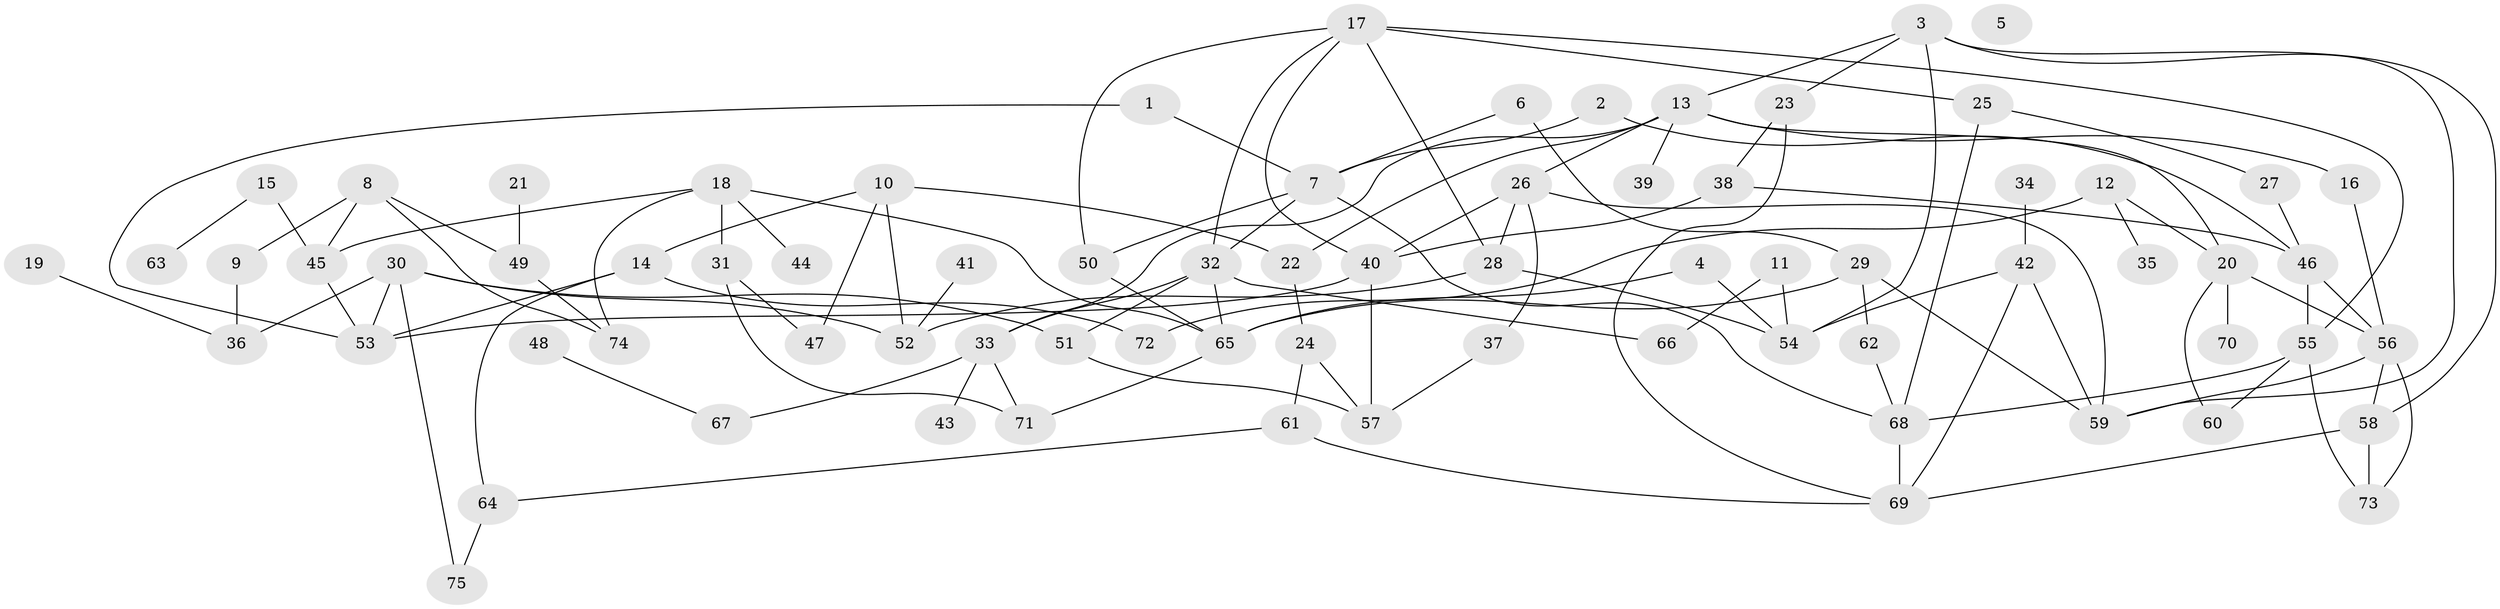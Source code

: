 // coarse degree distribution, {4: 0.19230769230769232, 5: 0.15384615384615385, 6: 0.09615384615384616, 3: 0.19230769230769232, 2: 0.15384615384615385, 1: 0.15384615384615385, 7: 0.019230769230769232, 8: 0.019230769230769232, 9: 0.019230769230769232}
// Generated by graph-tools (version 1.1) at 2025/35/03/04/25 23:35:51]
// undirected, 75 vertices, 120 edges
graph export_dot {
  node [color=gray90,style=filled];
  1;
  2;
  3;
  4;
  5;
  6;
  7;
  8;
  9;
  10;
  11;
  12;
  13;
  14;
  15;
  16;
  17;
  18;
  19;
  20;
  21;
  22;
  23;
  24;
  25;
  26;
  27;
  28;
  29;
  30;
  31;
  32;
  33;
  34;
  35;
  36;
  37;
  38;
  39;
  40;
  41;
  42;
  43;
  44;
  45;
  46;
  47;
  48;
  49;
  50;
  51;
  52;
  53;
  54;
  55;
  56;
  57;
  58;
  59;
  60;
  61;
  62;
  63;
  64;
  65;
  66;
  67;
  68;
  69;
  70;
  71;
  72;
  73;
  74;
  75;
  1 -- 7;
  1 -- 53;
  2 -- 7;
  2 -- 46;
  3 -- 13;
  3 -- 23;
  3 -- 54;
  3 -- 58;
  3 -- 59;
  4 -- 54;
  4 -- 65;
  6 -- 7;
  6 -- 29;
  7 -- 32;
  7 -- 50;
  7 -- 68;
  8 -- 9;
  8 -- 45;
  8 -- 49;
  8 -- 74;
  9 -- 36;
  10 -- 14;
  10 -- 22;
  10 -- 47;
  10 -- 52;
  11 -- 54;
  11 -- 66;
  12 -- 20;
  12 -- 35;
  12 -- 72;
  13 -- 16;
  13 -- 20;
  13 -- 22;
  13 -- 26;
  13 -- 33;
  13 -- 39;
  14 -- 53;
  14 -- 64;
  14 -- 72;
  15 -- 45;
  15 -- 63;
  16 -- 56;
  17 -- 25;
  17 -- 28;
  17 -- 32;
  17 -- 40;
  17 -- 50;
  17 -- 55;
  18 -- 31;
  18 -- 44;
  18 -- 45;
  18 -- 65;
  18 -- 74;
  19 -- 36;
  20 -- 56;
  20 -- 60;
  20 -- 70;
  21 -- 49;
  22 -- 24;
  23 -- 38;
  23 -- 69;
  24 -- 57;
  24 -- 61;
  25 -- 27;
  25 -- 68;
  26 -- 28;
  26 -- 37;
  26 -- 40;
  26 -- 59;
  27 -- 46;
  28 -- 52;
  28 -- 54;
  29 -- 59;
  29 -- 62;
  29 -- 65;
  30 -- 36;
  30 -- 51;
  30 -- 52;
  30 -- 53;
  30 -- 75;
  31 -- 47;
  31 -- 71;
  32 -- 33;
  32 -- 51;
  32 -- 65;
  32 -- 66;
  33 -- 43;
  33 -- 67;
  33 -- 71;
  34 -- 42;
  37 -- 57;
  38 -- 40;
  38 -- 46;
  40 -- 53;
  40 -- 57;
  41 -- 52;
  42 -- 54;
  42 -- 59;
  42 -- 69;
  45 -- 53;
  46 -- 55;
  46 -- 56;
  48 -- 67;
  49 -- 74;
  50 -- 65;
  51 -- 57;
  55 -- 60;
  55 -- 68;
  55 -- 73;
  56 -- 58;
  56 -- 59;
  56 -- 73;
  58 -- 69;
  58 -- 73;
  61 -- 64;
  61 -- 69;
  62 -- 68;
  64 -- 75;
  65 -- 71;
  68 -- 69;
}
